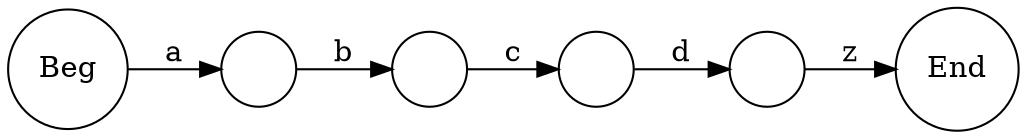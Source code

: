 digraph tokex {
	labelloc="t";
	label="";
	graph [dpi=200];
	rankdir=LR;
	fontname="Helvetica";
	edge [arrowhead=normal,arrowtail=dot];
	node [shape=circle];
	# Auto-generated by Tokex.

	Beg [label="Beg"];
	1 [label=""];
	2 [label=""];
	3 [label=""];
	End [label="End"];
	5 [label=""];
	Beg -> 3 [label="a"];
	3 -> 2 [label="b"];
	2 -> 1 [label="c"];
	1 -> 5 [label="d"];
	5 -> End [label="z"];
}
